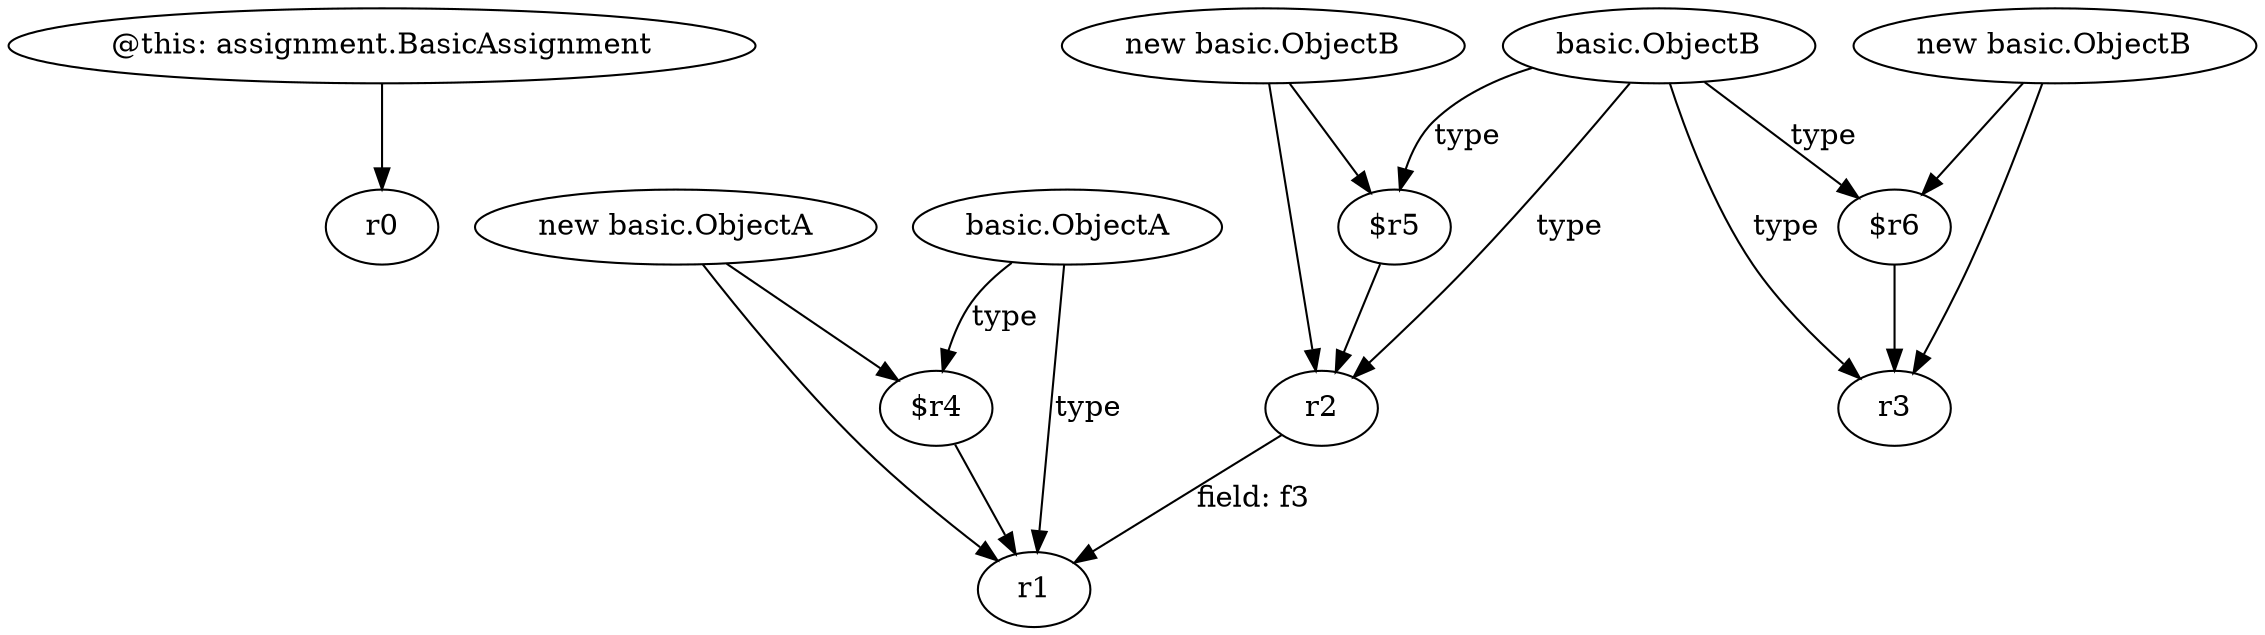digraph g {
0[label="@this: assignment.BasicAssignment"]
1[label="r0"]
0->1[label=""]
2[label="new basic.ObjectA"]
3[label="r1"]
2->3[label=""]
4[label="new basic.ObjectB"]
5[label="$r6"]
4->5[label=""]
6[label="basic.ObjectA"]
6->3[label="type"]
7[label="$r4"]
6->7[label="type"]
2->7[label=""]
8[label="new basic.ObjectB"]
9[label="$r5"]
8->9[label=""]
10[label="r2"]
10->3[label="field: f3"]
7->3[label=""]
11[label="basic.ObjectB"]
12[label="r3"]
11->12[label="type"]
11->5[label="type"]
4->12[label=""]
11->9[label="type"]
9->10[label=""]
5->12[label=""]
11->10[label="type"]
8->10[label=""]
}